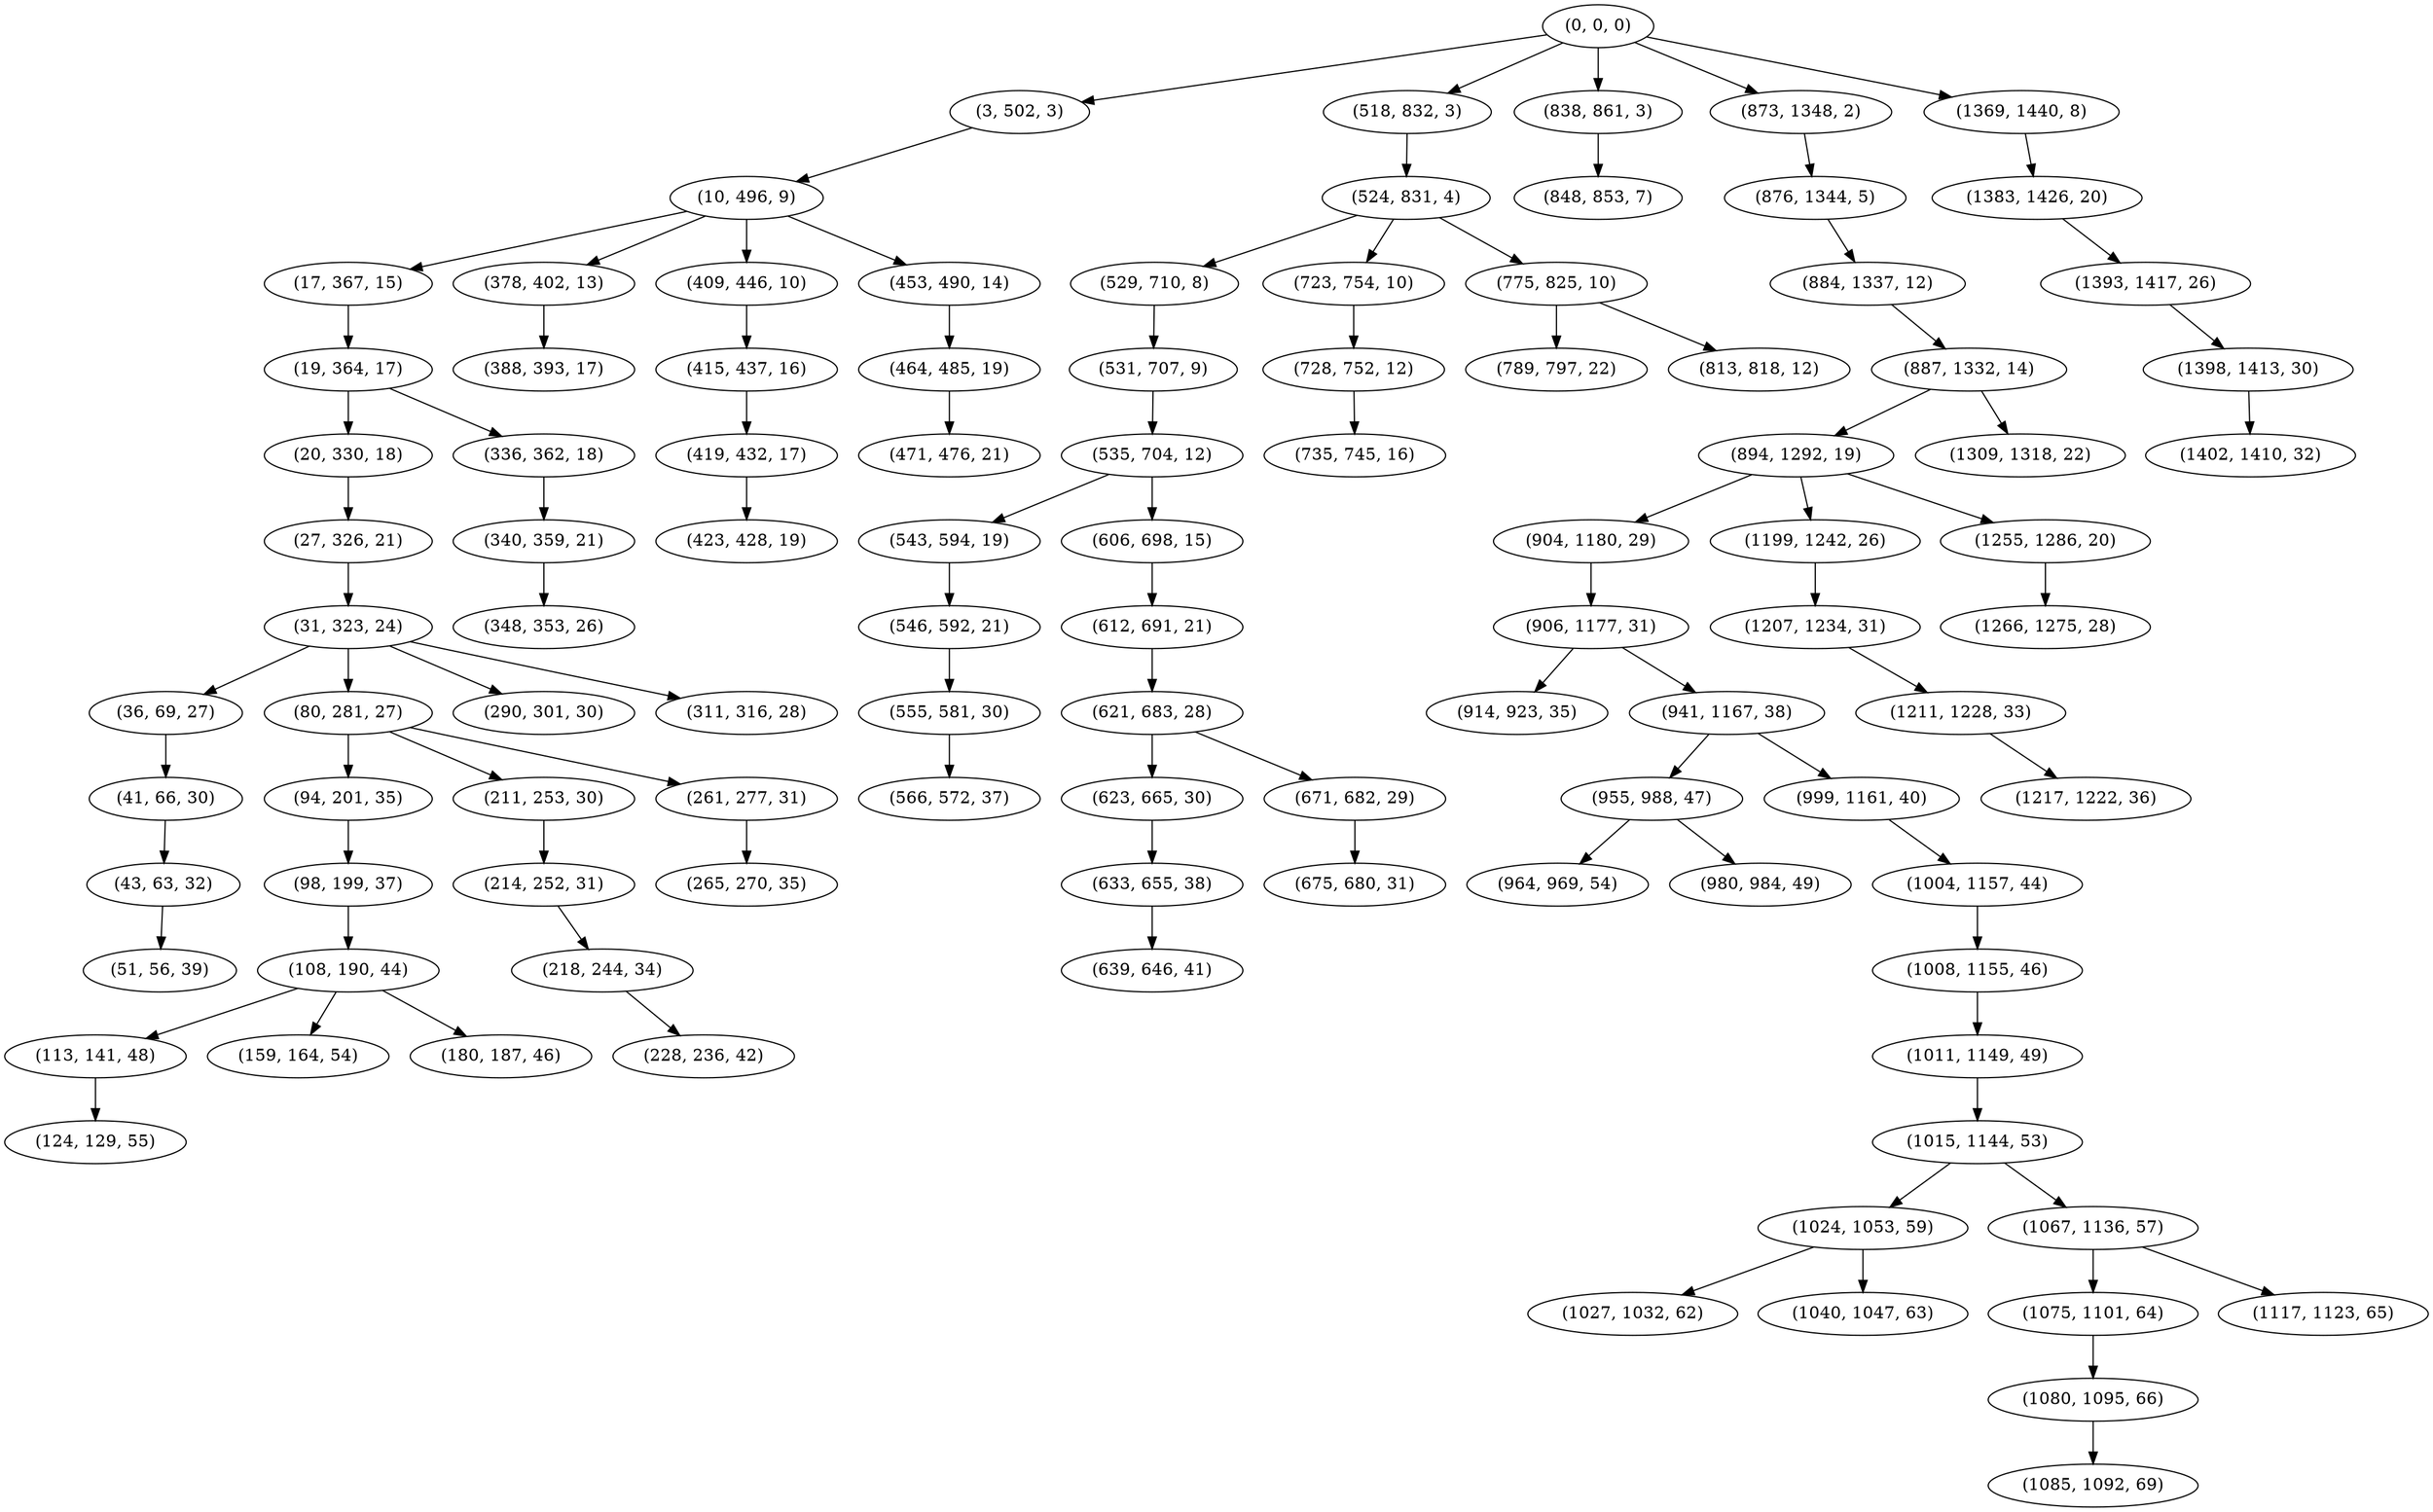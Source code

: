 digraph tree {
    "(0, 0, 0)";
    "(3, 502, 3)";
    "(10, 496, 9)";
    "(17, 367, 15)";
    "(19, 364, 17)";
    "(20, 330, 18)";
    "(27, 326, 21)";
    "(31, 323, 24)";
    "(36, 69, 27)";
    "(41, 66, 30)";
    "(43, 63, 32)";
    "(51, 56, 39)";
    "(80, 281, 27)";
    "(94, 201, 35)";
    "(98, 199, 37)";
    "(108, 190, 44)";
    "(113, 141, 48)";
    "(124, 129, 55)";
    "(159, 164, 54)";
    "(180, 187, 46)";
    "(211, 253, 30)";
    "(214, 252, 31)";
    "(218, 244, 34)";
    "(228, 236, 42)";
    "(261, 277, 31)";
    "(265, 270, 35)";
    "(290, 301, 30)";
    "(311, 316, 28)";
    "(336, 362, 18)";
    "(340, 359, 21)";
    "(348, 353, 26)";
    "(378, 402, 13)";
    "(388, 393, 17)";
    "(409, 446, 10)";
    "(415, 437, 16)";
    "(419, 432, 17)";
    "(423, 428, 19)";
    "(453, 490, 14)";
    "(464, 485, 19)";
    "(471, 476, 21)";
    "(518, 832, 3)";
    "(524, 831, 4)";
    "(529, 710, 8)";
    "(531, 707, 9)";
    "(535, 704, 12)";
    "(543, 594, 19)";
    "(546, 592, 21)";
    "(555, 581, 30)";
    "(566, 572, 37)";
    "(606, 698, 15)";
    "(612, 691, 21)";
    "(621, 683, 28)";
    "(623, 665, 30)";
    "(633, 655, 38)";
    "(639, 646, 41)";
    "(671, 682, 29)";
    "(675, 680, 31)";
    "(723, 754, 10)";
    "(728, 752, 12)";
    "(735, 745, 16)";
    "(775, 825, 10)";
    "(789, 797, 22)";
    "(813, 818, 12)";
    "(838, 861, 3)";
    "(848, 853, 7)";
    "(873, 1348, 2)";
    "(876, 1344, 5)";
    "(884, 1337, 12)";
    "(887, 1332, 14)";
    "(894, 1292, 19)";
    "(904, 1180, 29)";
    "(906, 1177, 31)";
    "(914, 923, 35)";
    "(941, 1167, 38)";
    "(955, 988, 47)";
    "(964, 969, 54)";
    "(980, 984, 49)";
    "(999, 1161, 40)";
    "(1004, 1157, 44)";
    "(1008, 1155, 46)";
    "(1011, 1149, 49)";
    "(1015, 1144, 53)";
    "(1024, 1053, 59)";
    "(1027, 1032, 62)";
    "(1040, 1047, 63)";
    "(1067, 1136, 57)";
    "(1075, 1101, 64)";
    "(1080, 1095, 66)";
    "(1085, 1092, 69)";
    "(1117, 1123, 65)";
    "(1199, 1242, 26)";
    "(1207, 1234, 31)";
    "(1211, 1228, 33)";
    "(1217, 1222, 36)";
    "(1255, 1286, 20)";
    "(1266, 1275, 28)";
    "(1309, 1318, 22)";
    "(1369, 1440, 8)";
    "(1383, 1426, 20)";
    "(1393, 1417, 26)";
    "(1398, 1413, 30)";
    "(1402, 1410, 32)";
    "(0, 0, 0)" -> "(3, 502, 3)";
    "(0, 0, 0)" -> "(518, 832, 3)";
    "(0, 0, 0)" -> "(838, 861, 3)";
    "(0, 0, 0)" -> "(873, 1348, 2)";
    "(0, 0, 0)" -> "(1369, 1440, 8)";
    "(3, 502, 3)" -> "(10, 496, 9)";
    "(10, 496, 9)" -> "(17, 367, 15)";
    "(10, 496, 9)" -> "(378, 402, 13)";
    "(10, 496, 9)" -> "(409, 446, 10)";
    "(10, 496, 9)" -> "(453, 490, 14)";
    "(17, 367, 15)" -> "(19, 364, 17)";
    "(19, 364, 17)" -> "(20, 330, 18)";
    "(19, 364, 17)" -> "(336, 362, 18)";
    "(20, 330, 18)" -> "(27, 326, 21)";
    "(27, 326, 21)" -> "(31, 323, 24)";
    "(31, 323, 24)" -> "(36, 69, 27)";
    "(31, 323, 24)" -> "(80, 281, 27)";
    "(31, 323, 24)" -> "(290, 301, 30)";
    "(31, 323, 24)" -> "(311, 316, 28)";
    "(36, 69, 27)" -> "(41, 66, 30)";
    "(41, 66, 30)" -> "(43, 63, 32)";
    "(43, 63, 32)" -> "(51, 56, 39)";
    "(80, 281, 27)" -> "(94, 201, 35)";
    "(80, 281, 27)" -> "(211, 253, 30)";
    "(80, 281, 27)" -> "(261, 277, 31)";
    "(94, 201, 35)" -> "(98, 199, 37)";
    "(98, 199, 37)" -> "(108, 190, 44)";
    "(108, 190, 44)" -> "(113, 141, 48)";
    "(108, 190, 44)" -> "(159, 164, 54)";
    "(108, 190, 44)" -> "(180, 187, 46)";
    "(113, 141, 48)" -> "(124, 129, 55)";
    "(211, 253, 30)" -> "(214, 252, 31)";
    "(214, 252, 31)" -> "(218, 244, 34)";
    "(218, 244, 34)" -> "(228, 236, 42)";
    "(261, 277, 31)" -> "(265, 270, 35)";
    "(336, 362, 18)" -> "(340, 359, 21)";
    "(340, 359, 21)" -> "(348, 353, 26)";
    "(378, 402, 13)" -> "(388, 393, 17)";
    "(409, 446, 10)" -> "(415, 437, 16)";
    "(415, 437, 16)" -> "(419, 432, 17)";
    "(419, 432, 17)" -> "(423, 428, 19)";
    "(453, 490, 14)" -> "(464, 485, 19)";
    "(464, 485, 19)" -> "(471, 476, 21)";
    "(518, 832, 3)" -> "(524, 831, 4)";
    "(524, 831, 4)" -> "(529, 710, 8)";
    "(524, 831, 4)" -> "(723, 754, 10)";
    "(524, 831, 4)" -> "(775, 825, 10)";
    "(529, 710, 8)" -> "(531, 707, 9)";
    "(531, 707, 9)" -> "(535, 704, 12)";
    "(535, 704, 12)" -> "(543, 594, 19)";
    "(535, 704, 12)" -> "(606, 698, 15)";
    "(543, 594, 19)" -> "(546, 592, 21)";
    "(546, 592, 21)" -> "(555, 581, 30)";
    "(555, 581, 30)" -> "(566, 572, 37)";
    "(606, 698, 15)" -> "(612, 691, 21)";
    "(612, 691, 21)" -> "(621, 683, 28)";
    "(621, 683, 28)" -> "(623, 665, 30)";
    "(621, 683, 28)" -> "(671, 682, 29)";
    "(623, 665, 30)" -> "(633, 655, 38)";
    "(633, 655, 38)" -> "(639, 646, 41)";
    "(671, 682, 29)" -> "(675, 680, 31)";
    "(723, 754, 10)" -> "(728, 752, 12)";
    "(728, 752, 12)" -> "(735, 745, 16)";
    "(775, 825, 10)" -> "(789, 797, 22)";
    "(775, 825, 10)" -> "(813, 818, 12)";
    "(838, 861, 3)" -> "(848, 853, 7)";
    "(873, 1348, 2)" -> "(876, 1344, 5)";
    "(876, 1344, 5)" -> "(884, 1337, 12)";
    "(884, 1337, 12)" -> "(887, 1332, 14)";
    "(887, 1332, 14)" -> "(894, 1292, 19)";
    "(887, 1332, 14)" -> "(1309, 1318, 22)";
    "(894, 1292, 19)" -> "(904, 1180, 29)";
    "(894, 1292, 19)" -> "(1199, 1242, 26)";
    "(894, 1292, 19)" -> "(1255, 1286, 20)";
    "(904, 1180, 29)" -> "(906, 1177, 31)";
    "(906, 1177, 31)" -> "(914, 923, 35)";
    "(906, 1177, 31)" -> "(941, 1167, 38)";
    "(941, 1167, 38)" -> "(955, 988, 47)";
    "(941, 1167, 38)" -> "(999, 1161, 40)";
    "(955, 988, 47)" -> "(964, 969, 54)";
    "(955, 988, 47)" -> "(980, 984, 49)";
    "(999, 1161, 40)" -> "(1004, 1157, 44)";
    "(1004, 1157, 44)" -> "(1008, 1155, 46)";
    "(1008, 1155, 46)" -> "(1011, 1149, 49)";
    "(1011, 1149, 49)" -> "(1015, 1144, 53)";
    "(1015, 1144, 53)" -> "(1024, 1053, 59)";
    "(1015, 1144, 53)" -> "(1067, 1136, 57)";
    "(1024, 1053, 59)" -> "(1027, 1032, 62)";
    "(1024, 1053, 59)" -> "(1040, 1047, 63)";
    "(1067, 1136, 57)" -> "(1075, 1101, 64)";
    "(1067, 1136, 57)" -> "(1117, 1123, 65)";
    "(1075, 1101, 64)" -> "(1080, 1095, 66)";
    "(1080, 1095, 66)" -> "(1085, 1092, 69)";
    "(1199, 1242, 26)" -> "(1207, 1234, 31)";
    "(1207, 1234, 31)" -> "(1211, 1228, 33)";
    "(1211, 1228, 33)" -> "(1217, 1222, 36)";
    "(1255, 1286, 20)" -> "(1266, 1275, 28)";
    "(1369, 1440, 8)" -> "(1383, 1426, 20)";
    "(1383, 1426, 20)" -> "(1393, 1417, 26)";
    "(1393, 1417, 26)" -> "(1398, 1413, 30)";
    "(1398, 1413, 30)" -> "(1402, 1410, 32)";
}
